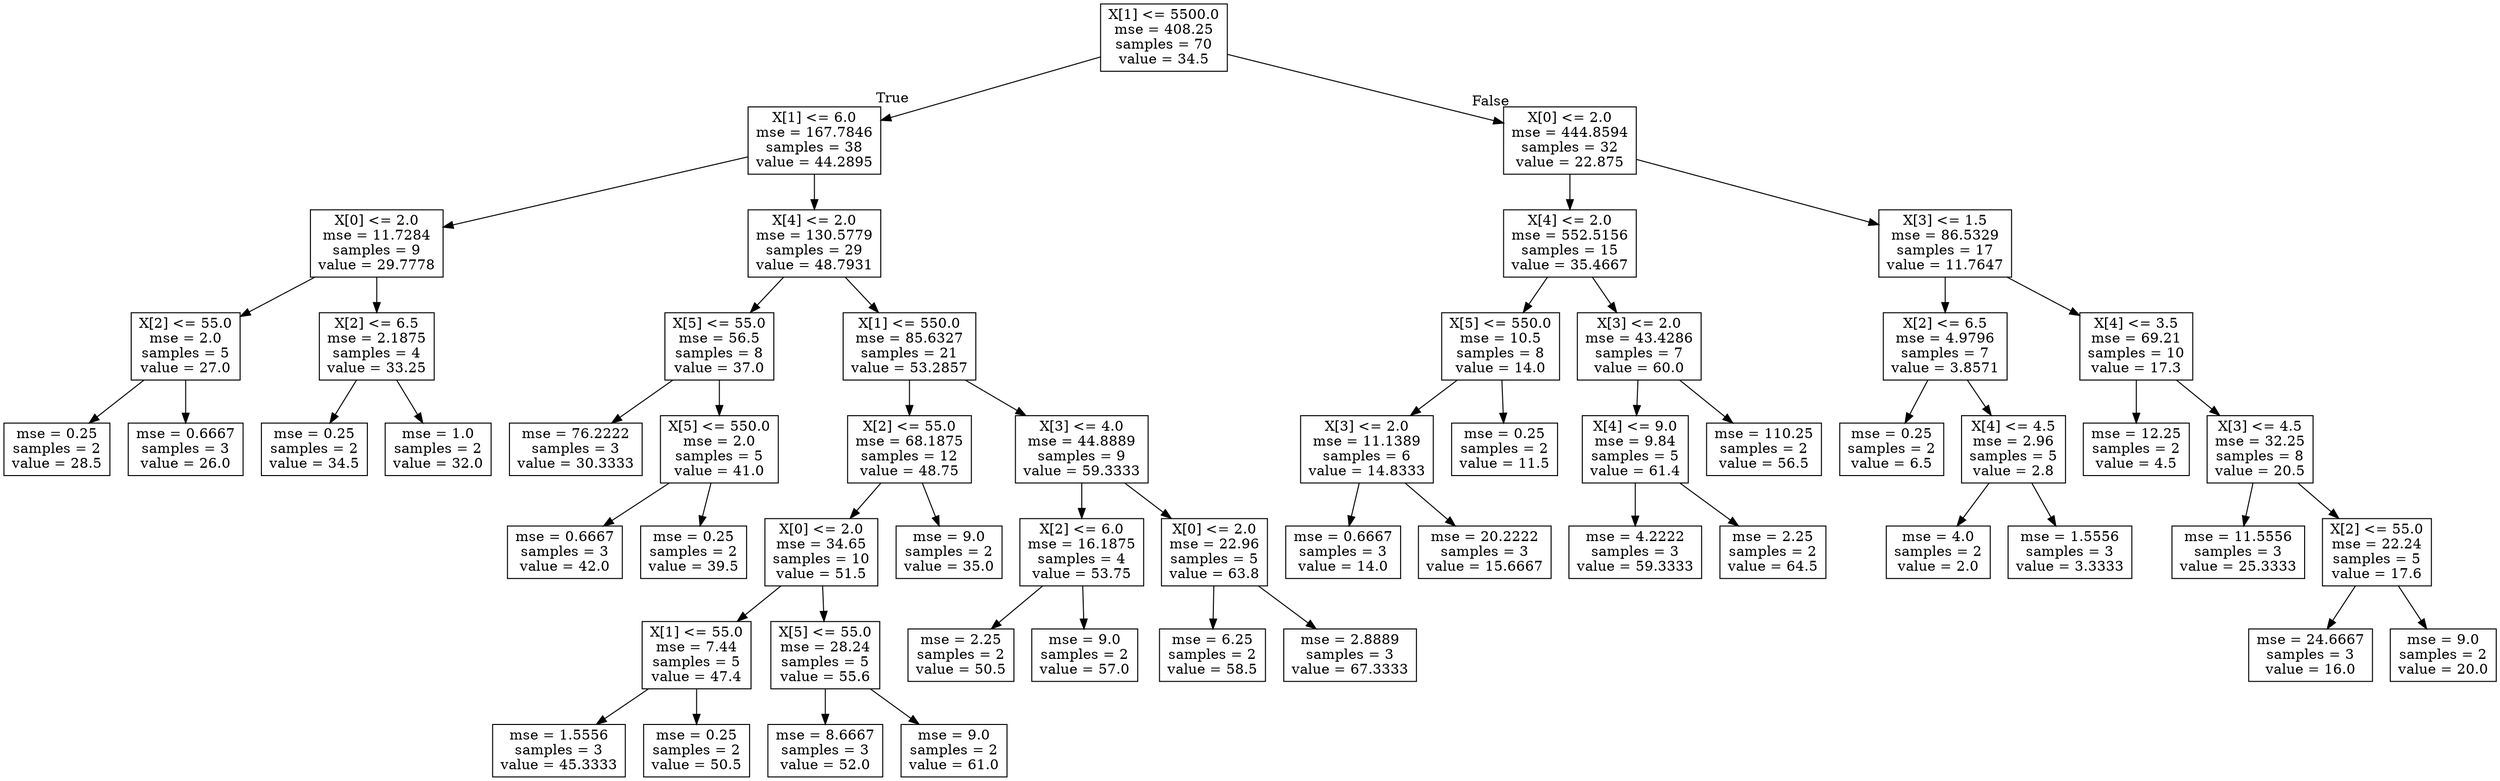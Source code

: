 digraph Tree {
node [shape=box] ;
0 [label="X[1] <= 5500.0\nmse = 408.25\nsamples = 70\nvalue = 34.5"] ;
1 [label="X[1] <= 6.0\nmse = 167.7846\nsamples = 38\nvalue = 44.2895"] ;
0 -> 1 [labeldistance=2.5, labelangle=45, headlabel="True"] ;
2 [label="X[0] <= 2.0\nmse = 11.7284\nsamples = 9\nvalue = 29.7778"] ;
1 -> 2 ;
3 [label="X[2] <= 55.0\nmse = 2.0\nsamples = 5\nvalue = 27.0"] ;
2 -> 3 ;
4 [label="mse = 0.25\nsamples = 2\nvalue = 28.5"] ;
3 -> 4 ;
5 [label="mse = 0.6667\nsamples = 3\nvalue = 26.0"] ;
3 -> 5 ;
6 [label="X[2] <= 6.5\nmse = 2.1875\nsamples = 4\nvalue = 33.25"] ;
2 -> 6 ;
7 [label="mse = 0.25\nsamples = 2\nvalue = 34.5"] ;
6 -> 7 ;
8 [label="mse = 1.0\nsamples = 2\nvalue = 32.0"] ;
6 -> 8 ;
9 [label="X[4] <= 2.0\nmse = 130.5779\nsamples = 29\nvalue = 48.7931"] ;
1 -> 9 ;
10 [label="X[5] <= 55.0\nmse = 56.5\nsamples = 8\nvalue = 37.0"] ;
9 -> 10 ;
11 [label="mse = 76.2222\nsamples = 3\nvalue = 30.3333"] ;
10 -> 11 ;
12 [label="X[5] <= 550.0\nmse = 2.0\nsamples = 5\nvalue = 41.0"] ;
10 -> 12 ;
13 [label="mse = 0.6667\nsamples = 3\nvalue = 42.0"] ;
12 -> 13 ;
14 [label="mse = 0.25\nsamples = 2\nvalue = 39.5"] ;
12 -> 14 ;
15 [label="X[1] <= 550.0\nmse = 85.6327\nsamples = 21\nvalue = 53.2857"] ;
9 -> 15 ;
16 [label="X[2] <= 55.0\nmse = 68.1875\nsamples = 12\nvalue = 48.75"] ;
15 -> 16 ;
17 [label="X[0] <= 2.0\nmse = 34.65\nsamples = 10\nvalue = 51.5"] ;
16 -> 17 ;
18 [label="X[1] <= 55.0\nmse = 7.44\nsamples = 5\nvalue = 47.4"] ;
17 -> 18 ;
19 [label="mse = 1.5556\nsamples = 3\nvalue = 45.3333"] ;
18 -> 19 ;
20 [label="mse = 0.25\nsamples = 2\nvalue = 50.5"] ;
18 -> 20 ;
21 [label="X[5] <= 55.0\nmse = 28.24\nsamples = 5\nvalue = 55.6"] ;
17 -> 21 ;
22 [label="mse = 8.6667\nsamples = 3\nvalue = 52.0"] ;
21 -> 22 ;
23 [label="mse = 9.0\nsamples = 2\nvalue = 61.0"] ;
21 -> 23 ;
24 [label="mse = 9.0\nsamples = 2\nvalue = 35.0"] ;
16 -> 24 ;
25 [label="X[3] <= 4.0\nmse = 44.8889\nsamples = 9\nvalue = 59.3333"] ;
15 -> 25 ;
26 [label="X[2] <= 6.0\nmse = 16.1875\nsamples = 4\nvalue = 53.75"] ;
25 -> 26 ;
27 [label="mse = 2.25\nsamples = 2\nvalue = 50.5"] ;
26 -> 27 ;
28 [label="mse = 9.0\nsamples = 2\nvalue = 57.0"] ;
26 -> 28 ;
29 [label="X[0] <= 2.0\nmse = 22.96\nsamples = 5\nvalue = 63.8"] ;
25 -> 29 ;
30 [label="mse = 6.25\nsamples = 2\nvalue = 58.5"] ;
29 -> 30 ;
31 [label="mse = 2.8889\nsamples = 3\nvalue = 67.3333"] ;
29 -> 31 ;
32 [label="X[0] <= 2.0\nmse = 444.8594\nsamples = 32\nvalue = 22.875"] ;
0 -> 32 [labeldistance=2.5, labelangle=-45, headlabel="False"] ;
33 [label="X[4] <= 2.0\nmse = 552.5156\nsamples = 15\nvalue = 35.4667"] ;
32 -> 33 ;
34 [label="X[5] <= 550.0\nmse = 10.5\nsamples = 8\nvalue = 14.0"] ;
33 -> 34 ;
35 [label="X[3] <= 2.0\nmse = 11.1389\nsamples = 6\nvalue = 14.8333"] ;
34 -> 35 ;
36 [label="mse = 0.6667\nsamples = 3\nvalue = 14.0"] ;
35 -> 36 ;
37 [label="mse = 20.2222\nsamples = 3\nvalue = 15.6667"] ;
35 -> 37 ;
38 [label="mse = 0.25\nsamples = 2\nvalue = 11.5"] ;
34 -> 38 ;
39 [label="X[3] <= 2.0\nmse = 43.4286\nsamples = 7\nvalue = 60.0"] ;
33 -> 39 ;
40 [label="X[4] <= 9.0\nmse = 9.84\nsamples = 5\nvalue = 61.4"] ;
39 -> 40 ;
41 [label="mse = 4.2222\nsamples = 3\nvalue = 59.3333"] ;
40 -> 41 ;
42 [label="mse = 2.25\nsamples = 2\nvalue = 64.5"] ;
40 -> 42 ;
43 [label="mse = 110.25\nsamples = 2\nvalue = 56.5"] ;
39 -> 43 ;
44 [label="X[3] <= 1.5\nmse = 86.5329\nsamples = 17\nvalue = 11.7647"] ;
32 -> 44 ;
45 [label="X[2] <= 6.5\nmse = 4.9796\nsamples = 7\nvalue = 3.8571"] ;
44 -> 45 ;
46 [label="mse = 0.25\nsamples = 2\nvalue = 6.5"] ;
45 -> 46 ;
47 [label="X[4] <= 4.5\nmse = 2.96\nsamples = 5\nvalue = 2.8"] ;
45 -> 47 ;
48 [label="mse = 4.0\nsamples = 2\nvalue = 2.0"] ;
47 -> 48 ;
49 [label="mse = 1.5556\nsamples = 3\nvalue = 3.3333"] ;
47 -> 49 ;
50 [label="X[4] <= 3.5\nmse = 69.21\nsamples = 10\nvalue = 17.3"] ;
44 -> 50 ;
51 [label="mse = 12.25\nsamples = 2\nvalue = 4.5"] ;
50 -> 51 ;
52 [label="X[3] <= 4.5\nmse = 32.25\nsamples = 8\nvalue = 20.5"] ;
50 -> 52 ;
53 [label="mse = 11.5556\nsamples = 3\nvalue = 25.3333"] ;
52 -> 53 ;
54 [label="X[2] <= 55.0\nmse = 22.24\nsamples = 5\nvalue = 17.6"] ;
52 -> 54 ;
55 [label="mse = 24.6667\nsamples = 3\nvalue = 16.0"] ;
54 -> 55 ;
56 [label="mse = 9.0\nsamples = 2\nvalue = 20.0"] ;
54 -> 56 ;
}